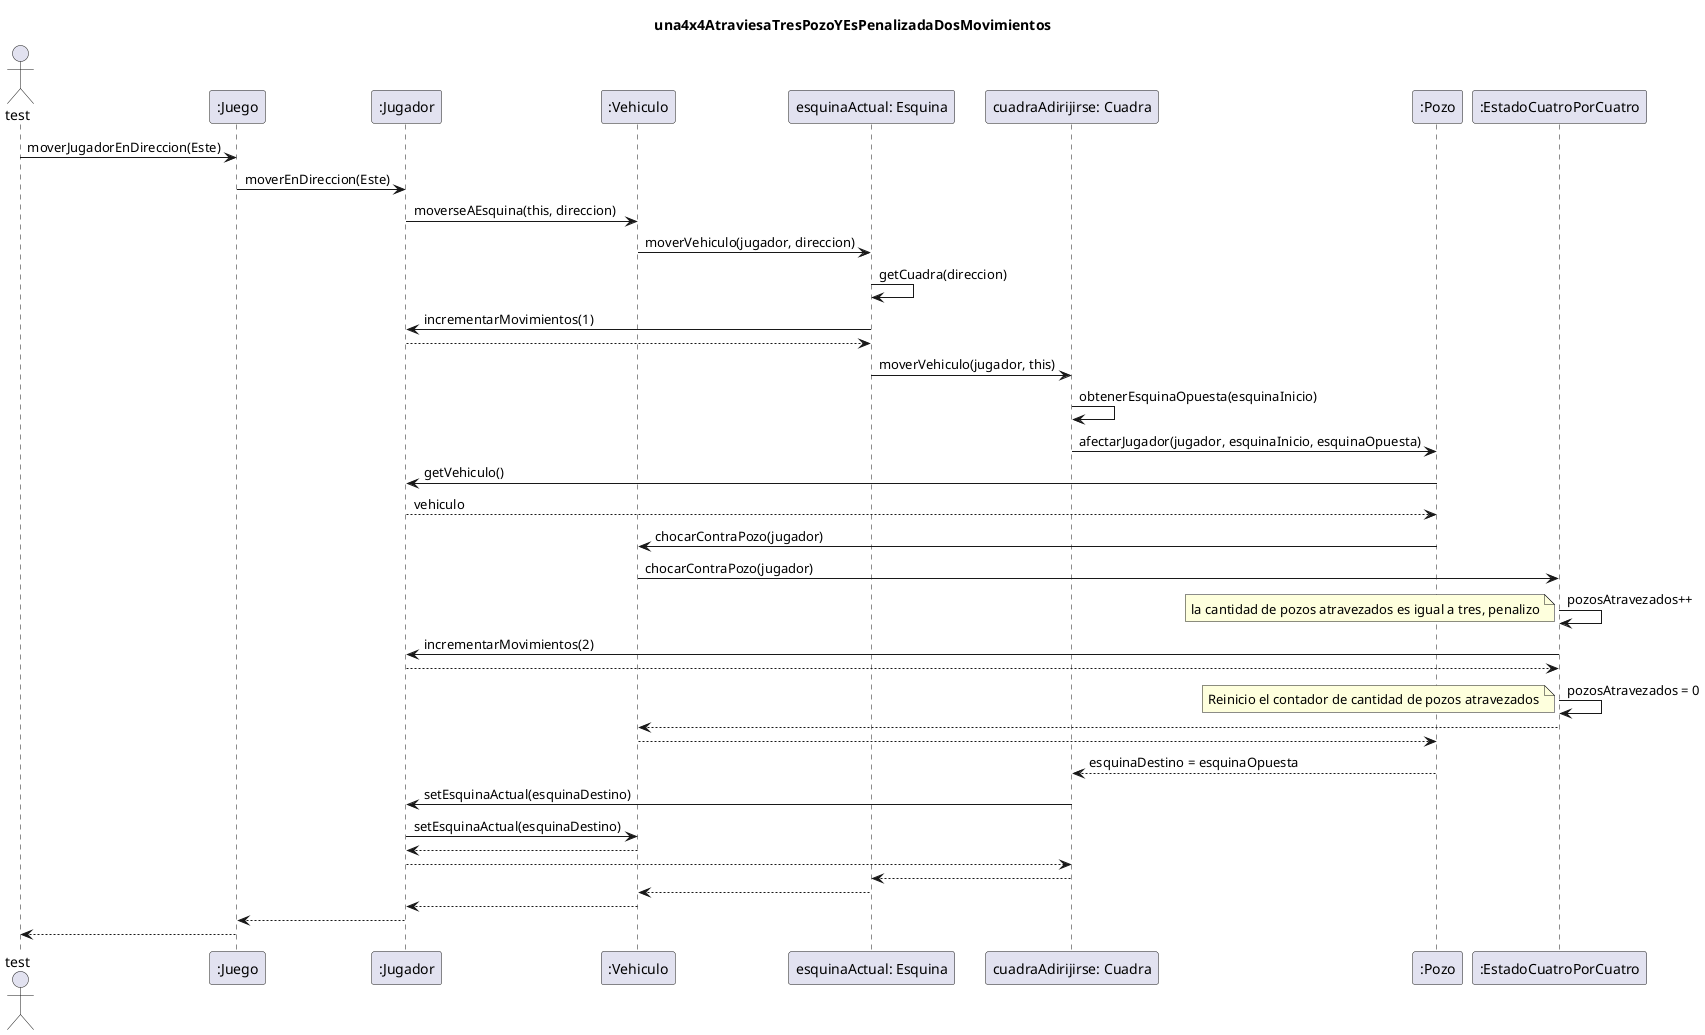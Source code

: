 @startuml
title: una4x4AtraviesaTresPozoYEsPenalizadaDosMovimientos

Actor test
test -> ":Juego" : moverJugadorEnDireccion(Este)
":Juego" -> ":Jugador"  : moverEnDireccion(Este)
":Jugador"  -> ":Vehiculo" : moverseAEsquina(this, direccion)
":Vehiculo" -> "esquinaActual: Esquina" : moverVehiculo(jugador, direccion)
"esquinaActual: Esquina" -> "esquinaActual: Esquina" : getCuadra(direccion)
"esquinaActual: Esquina" -> ":Jugador" : incrementarMovimientos(1)
return

"esquinaActual: Esquina" -> "cuadraAdirijirse: Cuadra" : moverVehiculo(jugador, this)
"cuadraAdirijirse: Cuadra" -> "cuadraAdirijirse: Cuadra" : obtenerEsquinaOpuesta(esquinaInicio)
"cuadraAdirijirse: Cuadra" -> ":Pozo" : afectarJugador(jugador, esquinaInicio, esquinaOpuesta)

":Pozo" -> ":Jugador" : getVehiculo()
return vehiculo
":Pozo" -> ":Vehiculo" : chocarContraPozo(jugador)
":Vehiculo" -> ":EstadoCuatroPorCuatro" : chocarContraPozo(jugador)
":EstadoCuatroPorCuatro" -> ":EstadoCuatroPorCuatro" : pozosAtravezados++
note left
la cantidad de pozos atravezados es igual a tres, penalizo
end note
":EstadoCuatroPorCuatro" -> ":Jugador" : incrementarMovimientos(2)
return
":EstadoCuatroPorCuatro" -> ":EstadoCuatroPorCuatro" : pozosAtravezados = 0
note left
Reinicio el contador de cantidad de pozos atravezados
end note

":EstadoCuatroPorCuatro" --> ":Vehiculo"
":Vehiculo" --> ":Pozo"

":Pozo" --> "cuadraAdirijirse: Cuadra" : esquinaDestino = esquinaOpuesta
"cuadraAdirijirse: Cuadra" -> ":Jugador" : setEsquinaActual(esquinaDestino)
":Jugador" -> ":Vehiculo" : setEsquinaActual(esquinaDestino)

return
":Jugador" --> "cuadraAdirijirse: Cuadra"
"cuadraAdirijirse: Cuadra" --> "esquinaActual: Esquina"
"esquinaActual: Esquina" --> ":Vehiculo"
":Vehiculo" --> ":Jugador"
":Jugador" --> ":Juego"
":Juego" --> test

@enduml